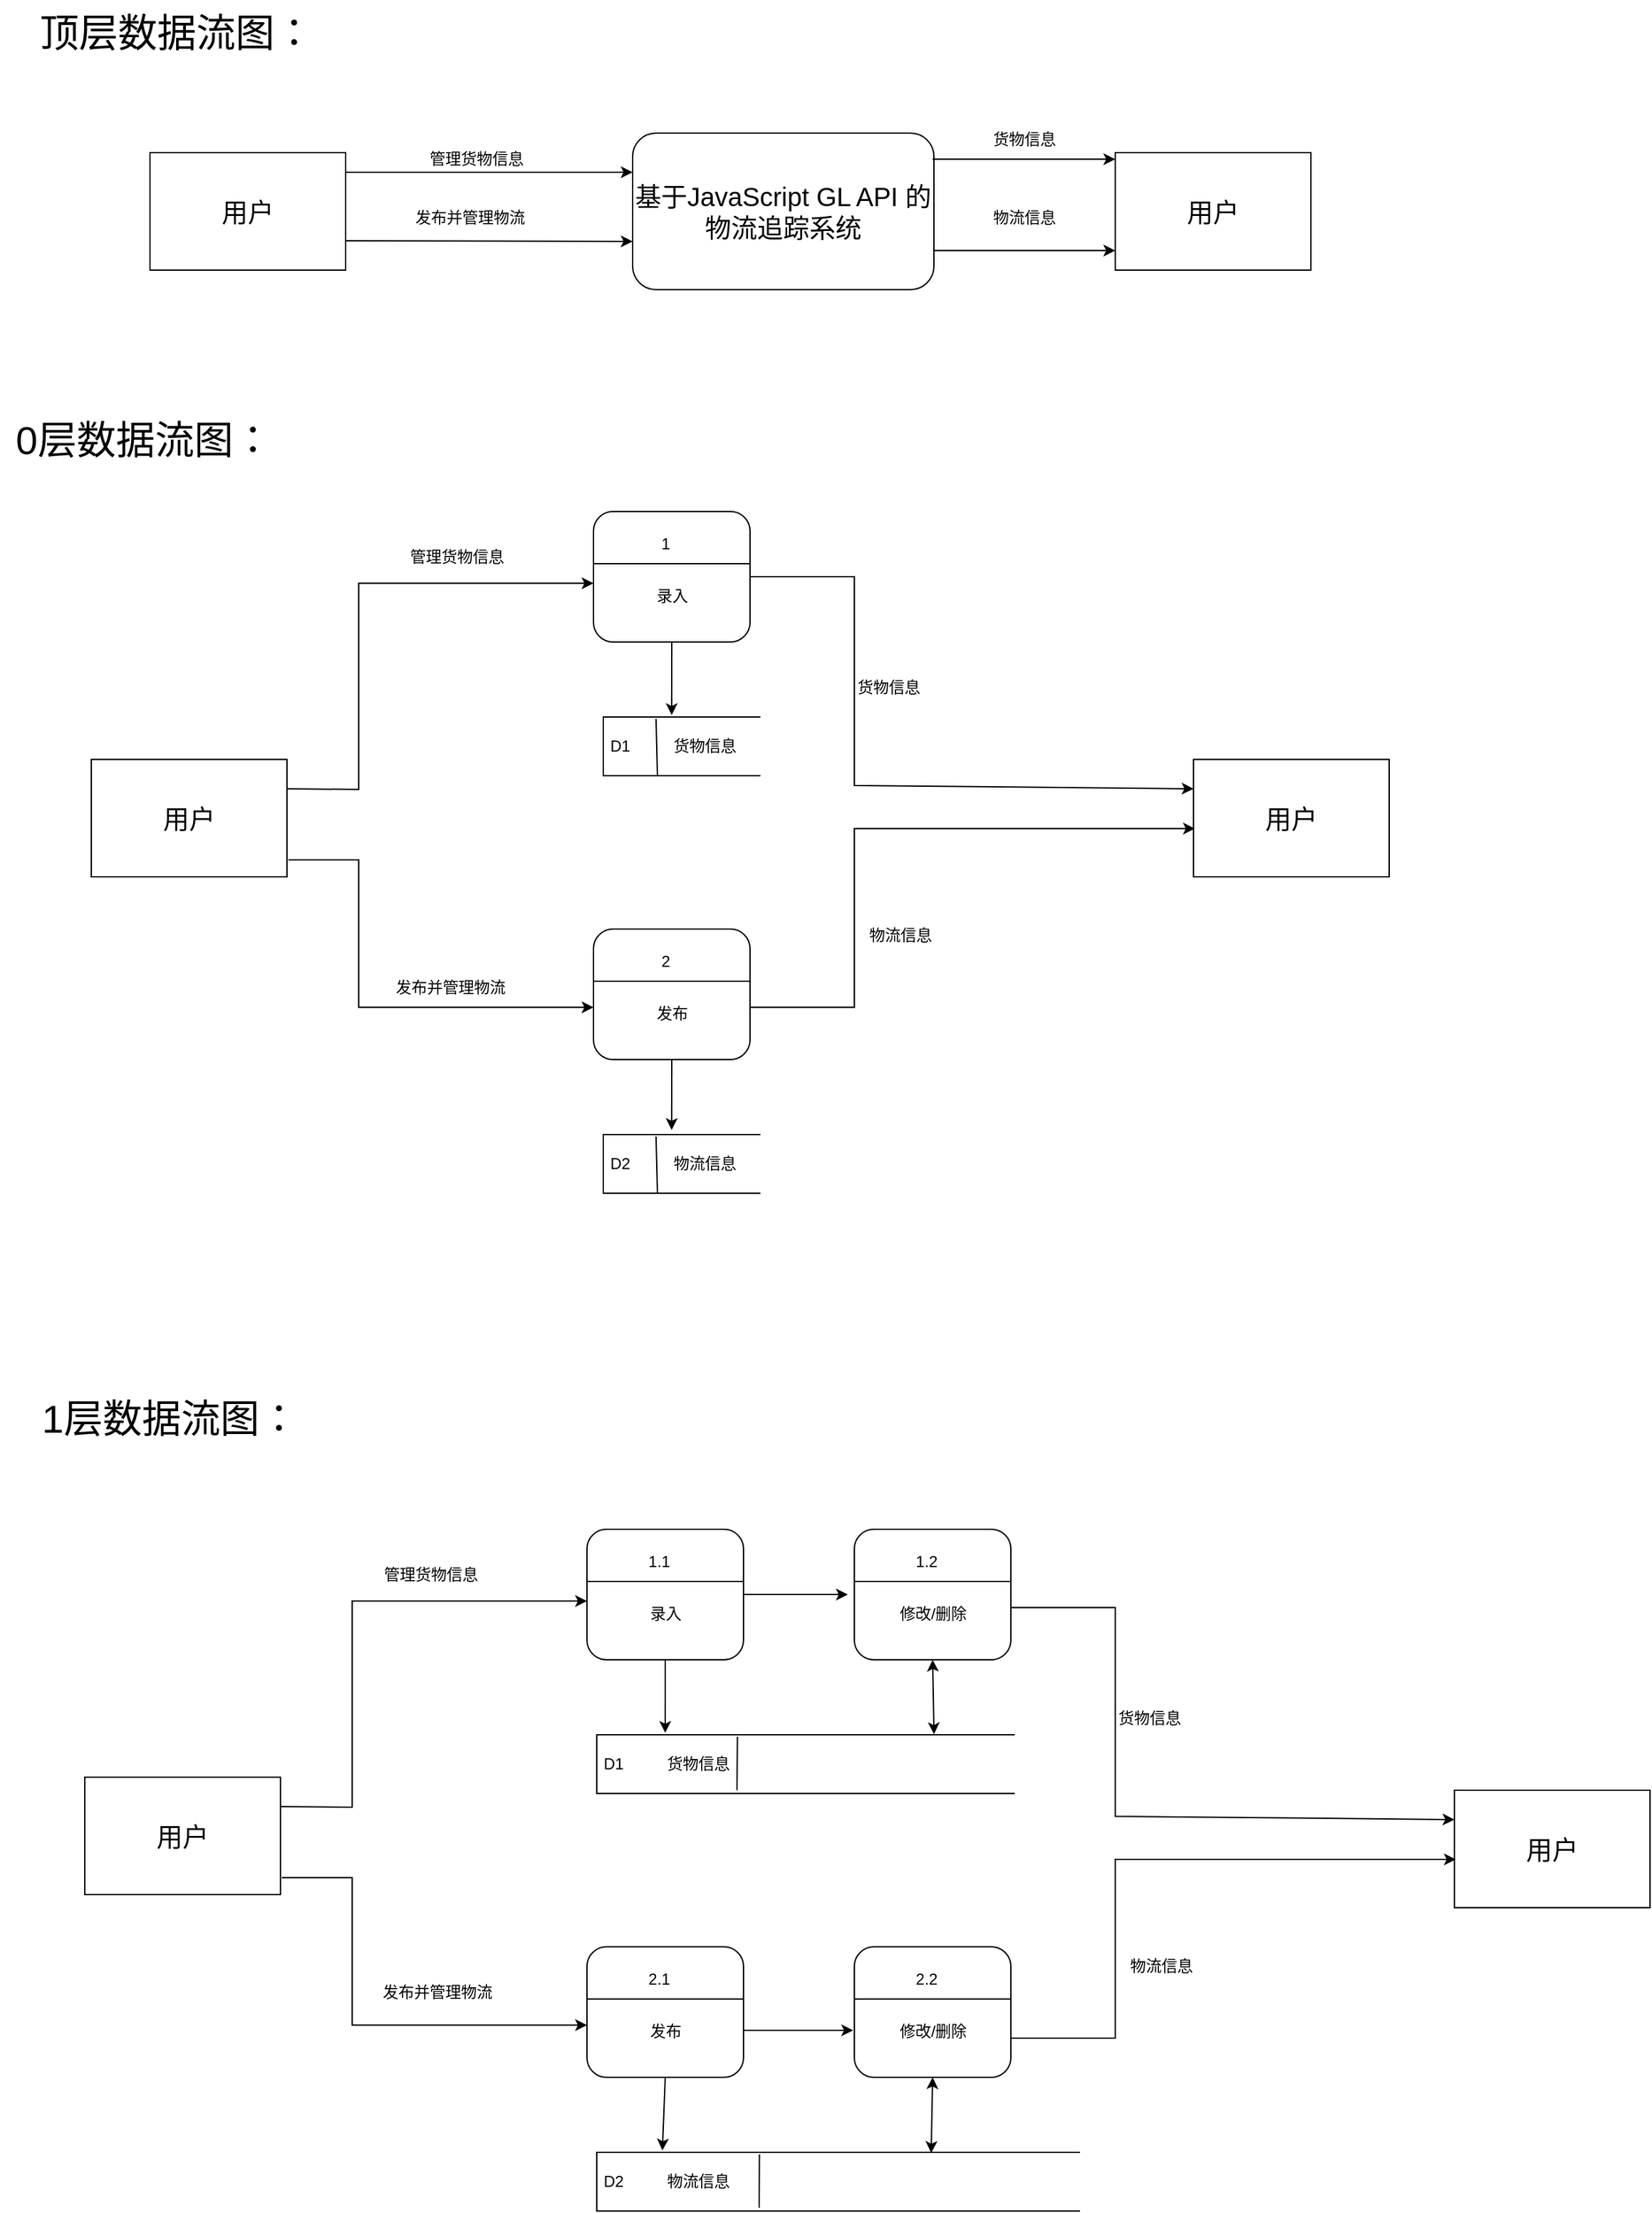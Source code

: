 <mxfile version="21.2.1" type="github">
  <diagram name="Page-1" id="b5b7bab2-c9e2-2cf4-8b2a-24fd1a2a6d21">
    <mxGraphModel dx="4284" dy="1873" grid="1" gridSize="10" guides="1" tooltips="1" connect="1" arrows="1" fold="1" page="1" pageScale="1" pageWidth="827" pageHeight="1169" background="none" math="0" shadow="0">
      <root>
        <mxCell id="0" />
        <mxCell id="1" parent="0" />
        <mxCell id="44vKcgO6JZs-gFAmP7-q-1" value="&lt;font style=&quot;font-size: 20px;&quot;&gt;用户&lt;/font&gt;" style="rounded=0;whiteSpace=wrap;html=1;" vertex="1" parent="1">
          <mxGeometry x="40" y="595" width="150" height="90" as="geometry" />
        </mxCell>
        <mxCell id="44vKcgO6JZs-gFAmP7-q-2" value="" style="endArrow=classic;html=1;rounded=0;entryX=0;entryY=0.25;entryDx=0;entryDy=0;" edge="1" parent="1" target="44vKcgO6JZs-gFAmP7-q-3">
          <mxGeometry width="50" height="50" relative="1" as="geometry">
            <mxPoint x="190" y="610" as="sourcePoint" />
            <mxPoint x="330" y="640" as="targetPoint" />
          </mxGeometry>
        </mxCell>
        <mxCell id="44vKcgO6JZs-gFAmP7-q-3" value="&lt;font style=&quot;font-size: 20px;&quot;&gt;基于JavaScript GL API 的物流追踪系统&lt;/font&gt;" style="rounded=1;whiteSpace=wrap;html=1;" vertex="1" parent="1">
          <mxGeometry x="410" y="580" width="231" height="120" as="geometry" />
        </mxCell>
        <mxCell id="44vKcgO6JZs-gFAmP7-q-4" value="管理货物信息" style="text;html=1;align=center;verticalAlign=middle;resizable=0;points=[];autosize=1;strokeColor=none;fillColor=none;" vertex="1" parent="1">
          <mxGeometry x="240" y="585" width="100" height="30" as="geometry" />
        </mxCell>
        <mxCell id="44vKcgO6JZs-gFAmP7-q-5" value="" style="endArrow=classic;html=1;rounded=0;entryX=0;entryY=0.5;entryDx=0;entryDy=0;" edge="1" parent="1">
          <mxGeometry width="50" height="50" relative="1" as="geometry">
            <mxPoint x="640" y="600" as="sourcePoint" />
            <mxPoint x="780" y="600" as="targetPoint" />
          </mxGeometry>
        </mxCell>
        <mxCell id="44vKcgO6JZs-gFAmP7-q-6" value="" style="endArrow=classic;html=1;rounded=0;exitX=1;exitY=0.75;exitDx=0;exitDy=0;" edge="1" parent="1" source="44vKcgO6JZs-gFAmP7-q-1">
          <mxGeometry width="50" height="50" relative="1" as="geometry">
            <mxPoint x="360" y="680" as="sourcePoint" />
            <mxPoint x="410" y="663" as="targetPoint" />
          </mxGeometry>
        </mxCell>
        <mxCell id="44vKcgO6JZs-gFAmP7-q-7" value="" style="endArrow=classic;html=1;rounded=0;exitX=1;exitY=0.75;exitDx=0;exitDy=0;entryX=0;entryY=0.5;entryDx=0;entryDy=0;" edge="1" parent="1" source="44vKcgO6JZs-gFAmP7-q-3">
          <mxGeometry width="50" height="50" relative="1" as="geometry">
            <mxPoint x="641" y="660" as="sourcePoint" />
            <mxPoint x="780" y="670" as="targetPoint" />
          </mxGeometry>
        </mxCell>
        <mxCell id="44vKcgO6JZs-gFAmP7-q-9" value="发布并管理物流" style="text;html=1;align=center;verticalAlign=middle;resizable=0;points=[];autosize=1;strokeColor=none;fillColor=none;" vertex="1" parent="1">
          <mxGeometry x="230" y="630" width="110" height="30" as="geometry" />
        </mxCell>
        <mxCell id="44vKcgO6JZs-gFAmP7-q-16" value="货物信息" style="text;html=1;align=center;verticalAlign=middle;resizable=0;points=[];autosize=1;strokeColor=none;fillColor=none;" vertex="1" parent="1">
          <mxGeometry x="675" y="570" width="70" height="30" as="geometry" />
        </mxCell>
        <mxCell id="44vKcgO6JZs-gFAmP7-q-17" value="物流信息" style="text;html=1;align=center;verticalAlign=middle;resizable=0;points=[];autosize=1;strokeColor=none;fillColor=none;" vertex="1" parent="1">
          <mxGeometry x="675" y="630" width="70" height="30" as="geometry" />
        </mxCell>
        <mxCell id="44vKcgO6JZs-gFAmP7-q-19" value="&lt;font style=&quot;font-size: 30px;&quot;&gt;顶层数据流图：&lt;/font&gt;" style="text;html=1;align=center;verticalAlign=middle;resizable=0;points=[];autosize=1;strokeColor=none;fillColor=none;" vertex="1" parent="1">
          <mxGeometry x="-55" y="478" width="230" height="50" as="geometry" />
        </mxCell>
        <mxCell id="44vKcgO6JZs-gFAmP7-q-20" value="&lt;font style=&quot;font-size: 30px;&quot;&gt;0层数据流图：&lt;/font&gt;" style="text;html=1;align=center;verticalAlign=middle;resizable=0;points=[];autosize=1;strokeColor=none;fillColor=none;" vertex="1" parent="1">
          <mxGeometry x="-75" y="790" width="220" height="50" as="geometry" />
        </mxCell>
        <mxCell id="44vKcgO6JZs-gFAmP7-q-21" value="&lt;font style=&quot;font-size: 20px;&quot;&gt;用户&lt;/font&gt;" style="rounded=0;whiteSpace=wrap;html=1;" vertex="1" parent="1">
          <mxGeometry x="-5" y="1060" width="150" height="90" as="geometry" />
        </mxCell>
        <mxCell id="44vKcgO6JZs-gFAmP7-q-22" value="" style="endArrow=classic;html=1;rounded=0;entryX=0;entryY=0.25;entryDx=0;entryDy=0;exitX=1;exitY=0.25;exitDx=0;exitDy=0;" edge="1" parent="1" source="44vKcgO6JZs-gFAmP7-q-21">
          <mxGeometry width="50" height="50" relative="1" as="geometry">
            <mxPoint x="160" y="925" as="sourcePoint" />
            <mxPoint x="380" y="925" as="targetPoint" />
            <Array as="points">
              <mxPoint x="200" y="1083" />
              <mxPoint x="200" y="925" />
            </Array>
          </mxGeometry>
        </mxCell>
        <mxCell id="44vKcgO6JZs-gFAmP7-q-24" value="" style="rounded=1;whiteSpace=wrap;html=1;" vertex="1" parent="1">
          <mxGeometry x="380" y="870" width="120" height="100" as="geometry" />
        </mxCell>
        <mxCell id="44vKcgO6JZs-gFAmP7-q-25" value="" style="endArrow=none;html=1;rounded=0;entryX=1;entryY=0.4;entryDx=0;entryDy=0;entryPerimeter=0;" edge="1" parent="1" target="44vKcgO6JZs-gFAmP7-q-24">
          <mxGeometry width="50" height="50" relative="1" as="geometry">
            <mxPoint x="380" y="910" as="sourcePoint" />
            <mxPoint x="410" y="780" as="targetPoint" />
          </mxGeometry>
        </mxCell>
        <mxCell id="44vKcgO6JZs-gFAmP7-q-26" value="1" style="text;html=1;align=center;verticalAlign=middle;resizable=0;points=[];autosize=1;strokeColor=none;fillColor=none;" vertex="1" parent="1">
          <mxGeometry x="420" y="880" width="30" height="30" as="geometry" />
        </mxCell>
        <mxCell id="44vKcgO6JZs-gFAmP7-q-27" value="录入" style="text;html=1;align=center;verticalAlign=middle;resizable=0;points=[];autosize=1;strokeColor=none;fillColor=none;" vertex="1" parent="1">
          <mxGeometry x="415" y="920" width="50" height="30" as="geometry" />
        </mxCell>
        <mxCell id="44vKcgO6JZs-gFAmP7-q-30" value="" style="shape=partialRectangle;whiteSpace=wrap;html=1;bottom=1;right=1;left=1;top=0;fillColor=none;routingCenterX=-0.5;rotation=90;" vertex="1" parent="1">
          <mxGeometry x="425" y="990" width="45" height="120" as="geometry" />
        </mxCell>
        <mxCell id="44vKcgO6JZs-gFAmP7-q-31" value="D1" style="text;html=1;align=center;verticalAlign=middle;resizable=0;points=[];autosize=1;strokeColor=none;fillColor=none;" vertex="1" parent="1">
          <mxGeometry x="380" y="1035" width="40" height="30" as="geometry" />
        </mxCell>
        <mxCell id="44vKcgO6JZs-gFAmP7-q-32" value="" style="endArrow=none;html=1;rounded=0;exitX=0.033;exitY=0.663;exitDx=0;exitDy=0;exitPerimeter=0;entryX=1.011;entryY=0.654;entryDx=0;entryDy=0;entryPerimeter=0;" edge="1" parent="1" source="44vKcgO6JZs-gFAmP7-q-30" target="44vKcgO6JZs-gFAmP7-q-30">
          <mxGeometry width="50" height="50" relative="1" as="geometry">
            <mxPoint x="710" y="1000" as="sourcePoint" />
            <mxPoint x="430" y="1070" as="targetPoint" />
          </mxGeometry>
        </mxCell>
        <mxCell id="44vKcgO6JZs-gFAmP7-q-34" value="货物信息" style="text;html=1;align=center;verticalAlign=middle;resizable=0;points=[];autosize=1;strokeColor=none;fillColor=none;" vertex="1" parent="1">
          <mxGeometry x="430" y="1035" width="70" height="30" as="geometry" />
        </mxCell>
        <mxCell id="44vKcgO6JZs-gFAmP7-q-38" value="" style="endArrow=classic;html=1;rounded=0;entryX=0;entryY=0.25;entryDx=0;entryDy=0;" edge="1" parent="1" target="44vKcgO6JZs-gFAmP7-q-42">
          <mxGeometry width="50" height="50" relative="1" as="geometry">
            <mxPoint x="500" y="920" as="sourcePoint" />
            <mxPoint x="750" y="920" as="targetPoint" />
            <Array as="points">
              <mxPoint x="580" y="920" />
              <mxPoint x="580" y="1080" />
            </Array>
          </mxGeometry>
        </mxCell>
        <mxCell id="44vKcgO6JZs-gFAmP7-q-40" value="货物信息" style="text;html=1;align=center;verticalAlign=middle;resizable=0;points=[];autosize=1;strokeColor=none;fillColor=none;" vertex="1" parent="1">
          <mxGeometry x="571" y="990" width="70" height="30" as="geometry" />
        </mxCell>
        <mxCell id="44vKcgO6JZs-gFAmP7-q-41" value="&lt;font style=&quot;font-size: 20px;&quot;&gt;用户&lt;/font&gt;" style="rounded=0;whiteSpace=wrap;html=1;" vertex="1" parent="1">
          <mxGeometry x="780" y="595" width="150" height="90" as="geometry" />
        </mxCell>
        <mxCell id="44vKcgO6JZs-gFAmP7-q-42" value="&lt;font style=&quot;font-size: 20px;&quot;&gt;用户&lt;/font&gt;" style="rounded=0;whiteSpace=wrap;html=1;" vertex="1" parent="1">
          <mxGeometry x="840" y="1060" width="150" height="90" as="geometry" />
        </mxCell>
        <mxCell id="44vKcgO6JZs-gFAmP7-q-45" value="" style="endArrow=classic;html=1;rounded=0;exitX=0.086;exitY=1.067;exitDx=0;exitDy=0;exitPerimeter=0;" edge="1" parent="1">
          <mxGeometry width="50" height="50" relative="1" as="geometry">
            <mxPoint x="146.02" y="1137.01" as="sourcePoint" />
            <mxPoint x="380" y="1250" as="targetPoint" />
            <Array as="points">
              <mxPoint x="200" y="1137" />
              <mxPoint x="200" y="1250" />
            </Array>
          </mxGeometry>
        </mxCell>
        <mxCell id="44vKcgO6JZs-gFAmP7-q-46" value="" style="rounded=1;whiteSpace=wrap;html=1;" vertex="1" parent="1">
          <mxGeometry x="380" y="1190" width="120" height="100" as="geometry" />
        </mxCell>
        <mxCell id="44vKcgO6JZs-gFAmP7-q-47" value="" style="endArrow=none;html=1;rounded=0;entryX=1;entryY=0.4;entryDx=0;entryDy=0;entryPerimeter=0;" edge="1" parent="1" target="44vKcgO6JZs-gFAmP7-q-46">
          <mxGeometry width="50" height="50" relative="1" as="geometry">
            <mxPoint x="380" y="1230" as="sourcePoint" />
            <mxPoint x="410" y="1100" as="targetPoint" />
          </mxGeometry>
        </mxCell>
        <mxCell id="44vKcgO6JZs-gFAmP7-q-48" value="2" style="text;html=1;align=center;verticalAlign=middle;resizable=0;points=[];autosize=1;strokeColor=none;fillColor=none;" vertex="1" parent="1">
          <mxGeometry x="420" y="1200" width="30" height="30" as="geometry" />
        </mxCell>
        <mxCell id="44vKcgO6JZs-gFAmP7-q-49" value="发布" style="text;html=1;align=center;verticalAlign=middle;resizable=0;points=[];autosize=1;strokeColor=none;fillColor=none;" vertex="1" parent="1">
          <mxGeometry x="415" y="1240" width="50" height="30" as="geometry" />
        </mxCell>
        <mxCell id="44vKcgO6JZs-gFAmP7-q-51" value="" style="shape=partialRectangle;whiteSpace=wrap;html=1;bottom=1;right=1;left=1;top=0;fillColor=none;routingCenterX=-0.5;rotation=90;" vertex="1" parent="1">
          <mxGeometry x="425" y="1310" width="45" height="120" as="geometry" />
        </mxCell>
        <mxCell id="44vKcgO6JZs-gFAmP7-q-52" value="D2" style="text;html=1;align=center;verticalAlign=middle;resizable=0;points=[];autosize=1;strokeColor=none;fillColor=none;" vertex="1" parent="1">
          <mxGeometry x="380" y="1355" width="40" height="30" as="geometry" />
        </mxCell>
        <mxCell id="44vKcgO6JZs-gFAmP7-q-53" value="" style="endArrow=none;html=1;rounded=0;exitX=0.033;exitY=0.663;exitDx=0;exitDy=0;exitPerimeter=0;entryX=1.011;entryY=0.654;entryDx=0;entryDy=0;entryPerimeter=0;" edge="1" parent="1" source="44vKcgO6JZs-gFAmP7-q-51" target="44vKcgO6JZs-gFAmP7-q-51">
          <mxGeometry width="50" height="50" relative="1" as="geometry">
            <mxPoint x="710" y="1320" as="sourcePoint" />
            <mxPoint x="430" y="1390" as="targetPoint" />
          </mxGeometry>
        </mxCell>
        <mxCell id="44vKcgO6JZs-gFAmP7-q-54" value="物流信息" style="text;html=1;align=center;verticalAlign=middle;resizable=0;points=[];autosize=1;strokeColor=none;fillColor=none;" vertex="1" parent="1">
          <mxGeometry x="430" y="1355" width="70" height="30" as="geometry" />
        </mxCell>
        <mxCell id="44vKcgO6JZs-gFAmP7-q-56" value="" style="endArrow=classic;html=1;rounded=0;entryX=0.007;entryY=0.589;entryDx=0;entryDy=0;entryPerimeter=0;" edge="1" parent="1" target="44vKcgO6JZs-gFAmP7-q-42">
          <mxGeometry width="50" height="50" relative="1" as="geometry">
            <mxPoint x="500" y="1250" as="sourcePoint" />
            <mxPoint x="410" y="1020" as="targetPoint" />
            <Array as="points">
              <mxPoint x="580" y="1250" />
              <mxPoint x="580" y="1113" />
            </Array>
          </mxGeometry>
        </mxCell>
        <mxCell id="44vKcgO6JZs-gFAmP7-q-57" value="物流信息" style="text;html=1;align=center;verticalAlign=middle;resizable=0;points=[];autosize=1;strokeColor=none;fillColor=none;" vertex="1" parent="1">
          <mxGeometry x="580" y="1180" width="70" height="30" as="geometry" />
        </mxCell>
        <mxCell id="44vKcgO6JZs-gFAmP7-q-60" value="&lt;font style=&quot;font-size: 30px;&quot;&gt;1层数据流图：&lt;/font&gt;" style="text;html=1;align=center;verticalAlign=middle;resizable=0;points=[];autosize=1;strokeColor=none;fillColor=none;" vertex="1" parent="1">
          <mxGeometry x="-55" y="1540" width="220" height="50" as="geometry" />
        </mxCell>
        <mxCell id="44vKcgO6JZs-gFAmP7-q-63" value="&lt;font style=&quot;font-size: 20px;&quot;&gt;用户&lt;/font&gt;" style="rounded=0;whiteSpace=wrap;html=1;" vertex="1" parent="1">
          <mxGeometry x="-10" y="1840" width="150" height="90" as="geometry" />
        </mxCell>
        <mxCell id="44vKcgO6JZs-gFAmP7-q-64" value="" style="endArrow=classic;html=1;rounded=0;entryX=0;entryY=0.25;entryDx=0;entryDy=0;exitX=1;exitY=0.25;exitDx=0;exitDy=0;" edge="1" parent="1" source="44vKcgO6JZs-gFAmP7-q-63">
          <mxGeometry width="50" height="50" relative="1" as="geometry">
            <mxPoint x="155" y="1705" as="sourcePoint" />
            <mxPoint x="375" y="1705" as="targetPoint" />
            <Array as="points">
              <mxPoint x="195" y="1863" />
              <mxPoint x="195" y="1705" />
            </Array>
          </mxGeometry>
        </mxCell>
        <mxCell id="44vKcgO6JZs-gFAmP7-q-96" value="" style="edgeStyle=orthogonalEdgeStyle;rounded=0;orthogonalLoop=1;jettySize=auto;html=1;" edge="1" parent="1" source="44vKcgO6JZs-gFAmP7-q-66">
          <mxGeometry relative="1" as="geometry">
            <mxPoint x="575" y="1700" as="targetPoint" />
          </mxGeometry>
        </mxCell>
        <mxCell id="44vKcgO6JZs-gFAmP7-q-66" value="" style="rounded=1;whiteSpace=wrap;html=1;" vertex="1" parent="1">
          <mxGeometry x="375" y="1650" width="120" height="100" as="geometry" />
        </mxCell>
        <mxCell id="44vKcgO6JZs-gFAmP7-q-67" value="" style="endArrow=none;html=1;rounded=0;entryX=1;entryY=0.4;entryDx=0;entryDy=0;entryPerimeter=0;" edge="1" parent="1" target="44vKcgO6JZs-gFAmP7-q-66">
          <mxGeometry width="50" height="50" relative="1" as="geometry">
            <mxPoint x="375" y="1690" as="sourcePoint" />
            <mxPoint x="405" y="1560" as="targetPoint" />
          </mxGeometry>
        </mxCell>
        <mxCell id="44vKcgO6JZs-gFAmP7-q-68" value="1.1" style="text;html=1;align=center;verticalAlign=middle;resizable=0;points=[];autosize=1;strokeColor=none;fillColor=none;" vertex="1" parent="1">
          <mxGeometry x="410" y="1660" width="40" height="30" as="geometry" />
        </mxCell>
        <mxCell id="44vKcgO6JZs-gFAmP7-q-69" value="录入" style="text;html=1;align=center;verticalAlign=middle;resizable=0;points=[];autosize=1;strokeColor=none;fillColor=none;" vertex="1" parent="1">
          <mxGeometry x="410" y="1700" width="50" height="30" as="geometry" />
        </mxCell>
        <mxCell id="44vKcgO6JZs-gFAmP7-q-70" value="" style="shape=partialRectangle;whiteSpace=wrap;html=1;bottom=1;right=1;left=1;top=0;fillColor=none;routingCenterX=-0.5;rotation=90;" vertex="1" parent="1">
          <mxGeometry x="520" y="1670" width="45" height="320" as="geometry" />
        </mxCell>
        <mxCell id="44vKcgO6JZs-gFAmP7-q-71" value="D1" style="text;html=1;align=center;verticalAlign=middle;resizable=0;points=[];autosize=1;strokeColor=none;fillColor=none;" vertex="1" parent="1">
          <mxGeometry x="375" y="1815" width="40" height="30" as="geometry" />
        </mxCell>
        <mxCell id="44vKcgO6JZs-gFAmP7-q-72" value="" style="endArrow=none;html=1;rounded=0;exitX=0.033;exitY=0.663;exitDx=0;exitDy=0;exitPerimeter=0;" edge="1" parent="1" source="44vKcgO6JZs-gFAmP7-q-70">
          <mxGeometry width="50" height="50" relative="1" as="geometry">
            <mxPoint x="705" y="1780" as="sourcePoint" />
            <mxPoint x="490" y="1850" as="targetPoint" />
          </mxGeometry>
        </mxCell>
        <mxCell id="44vKcgO6JZs-gFAmP7-q-73" value="货物信息" style="text;html=1;align=center;verticalAlign=middle;resizable=0;points=[];autosize=1;strokeColor=none;fillColor=none;" vertex="1" parent="1">
          <mxGeometry x="425" y="1815" width="70" height="30" as="geometry" />
        </mxCell>
        <mxCell id="44vKcgO6JZs-gFAmP7-q-75" value="" style="endArrow=classic;html=1;rounded=0;entryX=0;entryY=0.25;entryDx=0;entryDy=0;" edge="1" parent="1" target="44vKcgO6JZs-gFAmP7-q-77">
          <mxGeometry width="50" height="50" relative="1" as="geometry">
            <mxPoint x="700" y="1710" as="sourcePoint" />
            <mxPoint x="950" y="1710" as="targetPoint" />
            <Array as="points">
              <mxPoint x="780" y="1710" />
              <mxPoint x="780" y="1870" />
            </Array>
          </mxGeometry>
        </mxCell>
        <mxCell id="44vKcgO6JZs-gFAmP7-q-76" value="货物信息" style="text;html=1;align=center;verticalAlign=middle;resizable=0;points=[];autosize=1;strokeColor=none;fillColor=none;" vertex="1" parent="1">
          <mxGeometry x="771" y="1780" width="70" height="30" as="geometry" />
        </mxCell>
        <mxCell id="44vKcgO6JZs-gFAmP7-q-77" value="&lt;font style=&quot;font-size: 20px;&quot;&gt;用户&lt;/font&gt;" style="rounded=0;whiteSpace=wrap;html=1;" vertex="1" parent="1">
          <mxGeometry x="1040" y="1850" width="150" height="90" as="geometry" />
        </mxCell>
        <mxCell id="44vKcgO6JZs-gFAmP7-q-78" value="" style="endArrow=classic;html=1;rounded=0;exitX=0.086;exitY=1.067;exitDx=0;exitDy=0;exitPerimeter=0;" edge="1" parent="1">
          <mxGeometry width="50" height="50" relative="1" as="geometry">
            <mxPoint x="141.02" y="1917.01" as="sourcePoint" />
            <mxPoint x="375" y="2030" as="targetPoint" />
            <Array as="points">
              <mxPoint x="195" y="1917" />
              <mxPoint x="195" y="2030" />
            </Array>
          </mxGeometry>
        </mxCell>
        <mxCell id="44vKcgO6JZs-gFAmP7-q-79" value="" style="rounded=1;whiteSpace=wrap;html=1;" vertex="1" parent="1">
          <mxGeometry x="375" y="1970" width="120" height="100" as="geometry" />
        </mxCell>
        <mxCell id="44vKcgO6JZs-gFAmP7-q-80" value="" style="endArrow=none;html=1;rounded=0;entryX=1;entryY=0.4;entryDx=0;entryDy=0;entryPerimeter=0;" edge="1" parent="1" target="44vKcgO6JZs-gFAmP7-q-79">
          <mxGeometry width="50" height="50" relative="1" as="geometry">
            <mxPoint x="375" y="2010" as="sourcePoint" />
            <mxPoint x="405" y="1880" as="targetPoint" />
          </mxGeometry>
        </mxCell>
        <mxCell id="44vKcgO6JZs-gFAmP7-q-81" value="2.1" style="text;html=1;align=center;verticalAlign=middle;resizable=0;points=[];autosize=1;strokeColor=none;fillColor=none;" vertex="1" parent="1">
          <mxGeometry x="410" y="1980" width="40" height="30" as="geometry" />
        </mxCell>
        <mxCell id="44vKcgO6JZs-gFAmP7-q-82" value="发布" style="text;html=1;align=center;verticalAlign=middle;resizable=0;points=[];autosize=1;strokeColor=none;fillColor=none;" vertex="1" parent="1">
          <mxGeometry x="410" y="2020" width="50" height="30" as="geometry" />
        </mxCell>
        <mxCell id="44vKcgO6JZs-gFAmP7-q-83" value="" style="shape=partialRectangle;whiteSpace=wrap;html=1;bottom=1;right=1;left=1;top=0;fillColor=none;routingCenterX=-0.5;rotation=90;" vertex="1" parent="1">
          <mxGeometry x="545" y="1965" width="45" height="370" as="geometry" />
        </mxCell>
        <mxCell id="44vKcgO6JZs-gFAmP7-q-84" value="D2" style="text;html=1;align=center;verticalAlign=middle;resizable=0;points=[];autosize=1;strokeColor=none;fillColor=none;" vertex="1" parent="1">
          <mxGeometry x="375" y="2135" width="40" height="30" as="geometry" />
        </mxCell>
        <mxCell id="44vKcgO6JZs-gFAmP7-q-85" value="" style="endArrow=none;html=1;rounded=0;exitX=0.033;exitY=0.663;exitDx=0;exitDy=0;exitPerimeter=0;" edge="1" parent="1" source="44vKcgO6JZs-gFAmP7-q-83">
          <mxGeometry width="50" height="50" relative="1" as="geometry">
            <mxPoint x="705" y="2100" as="sourcePoint" />
            <mxPoint x="507" y="2170" as="targetPoint" />
          </mxGeometry>
        </mxCell>
        <mxCell id="44vKcgO6JZs-gFAmP7-q-86" value="物流信息" style="text;html=1;align=center;verticalAlign=middle;resizable=0;points=[];autosize=1;strokeColor=none;fillColor=none;" vertex="1" parent="1">
          <mxGeometry x="425" y="2135" width="70" height="30" as="geometry" />
        </mxCell>
        <mxCell id="44vKcgO6JZs-gFAmP7-q-88" value="" style="endArrow=classic;html=1;rounded=0;entryX=0.007;entryY=0.589;entryDx=0;entryDy=0;entryPerimeter=0;" edge="1" parent="1" target="44vKcgO6JZs-gFAmP7-q-77">
          <mxGeometry width="50" height="50" relative="1" as="geometry">
            <mxPoint x="700" y="2040" as="sourcePoint" />
            <mxPoint x="610" y="1810" as="targetPoint" />
            <Array as="points">
              <mxPoint x="780" y="2040" />
              <mxPoint x="780" y="1903" />
            </Array>
          </mxGeometry>
        </mxCell>
        <mxCell id="44vKcgO6JZs-gFAmP7-q-89" value="物流信息" style="text;html=1;align=center;verticalAlign=middle;resizable=0;points=[];autosize=1;strokeColor=none;fillColor=none;" vertex="1" parent="1">
          <mxGeometry x="780" y="1970" width="70" height="30" as="geometry" />
        </mxCell>
        <mxCell id="44vKcgO6JZs-gFAmP7-q-91" value="管理货物信息" style="text;html=1;align=center;verticalAlign=middle;resizable=0;points=[];autosize=1;strokeColor=none;fillColor=none;" vertex="1" parent="1">
          <mxGeometry x="225" y="890" width="100" height="30" as="geometry" />
        </mxCell>
        <mxCell id="44vKcgO6JZs-gFAmP7-q-92" value="发布并管理物流" style="text;html=1;align=center;verticalAlign=middle;resizable=0;points=[];autosize=1;strokeColor=none;fillColor=none;" vertex="1" parent="1">
          <mxGeometry x="215" y="1220" width="110" height="30" as="geometry" />
        </mxCell>
        <mxCell id="44vKcgO6JZs-gFAmP7-q-93" value="管理货物信息" style="text;html=1;align=center;verticalAlign=middle;resizable=0;points=[];autosize=1;strokeColor=none;fillColor=none;" vertex="1" parent="1">
          <mxGeometry x="205" y="1670" width="100" height="30" as="geometry" />
        </mxCell>
        <mxCell id="44vKcgO6JZs-gFAmP7-q-94" value="发布并管理物流" style="text;html=1;align=center;verticalAlign=middle;resizable=0;points=[];autosize=1;strokeColor=none;fillColor=none;" vertex="1" parent="1">
          <mxGeometry x="205" y="1990" width="110" height="30" as="geometry" />
        </mxCell>
        <mxCell id="44vKcgO6JZs-gFAmP7-q-98" value="" style="rounded=1;whiteSpace=wrap;html=1;" vertex="1" parent="1">
          <mxGeometry x="580" y="1650" width="120" height="100" as="geometry" />
        </mxCell>
        <mxCell id="44vKcgO6JZs-gFAmP7-q-99" value="" style="endArrow=none;html=1;rounded=0;entryX=1;entryY=0.4;entryDx=0;entryDy=0;entryPerimeter=0;" edge="1" parent="1" target="44vKcgO6JZs-gFAmP7-q-98">
          <mxGeometry width="50" height="50" relative="1" as="geometry">
            <mxPoint x="580" y="1690" as="sourcePoint" />
            <mxPoint x="610" y="1560" as="targetPoint" />
          </mxGeometry>
        </mxCell>
        <mxCell id="44vKcgO6JZs-gFAmP7-q-100" value="1.2" style="text;html=1;align=center;verticalAlign=middle;resizable=0;points=[];autosize=1;strokeColor=none;fillColor=none;" vertex="1" parent="1">
          <mxGeometry x="615" y="1660" width="40" height="30" as="geometry" />
        </mxCell>
        <mxCell id="44vKcgO6JZs-gFAmP7-q-101" value="修改/删除" style="text;html=1;align=center;verticalAlign=middle;resizable=0;points=[];autosize=1;strokeColor=none;fillColor=none;" vertex="1" parent="1">
          <mxGeometry x="605" y="1700" width="70" height="30" as="geometry" />
        </mxCell>
        <mxCell id="44vKcgO6JZs-gFAmP7-q-102" value="" style="endArrow=classic;startArrow=classic;html=1;rounded=0;exitX=-0.011;exitY=0.192;exitDx=0;exitDy=0;entryX=0.5;entryY=1;entryDx=0;entryDy=0;exitPerimeter=0;" edge="1" parent="1" source="44vKcgO6JZs-gFAmP7-q-70" target="44vKcgO6JZs-gFAmP7-q-98">
          <mxGeometry width="50" height="50" relative="1" as="geometry">
            <mxPoint x="445" y="1816" as="sourcePoint" />
            <mxPoint x="445" y="1760" as="targetPoint" />
          </mxGeometry>
        </mxCell>
        <mxCell id="44vKcgO6JZs-gFAmP7-q-103" value="" style="rounded=1;whiteSpace=wrap;html=1;" vertex="1" parent="1">
          <mxGeometry x="580" y="1970" width="120" height="100" as="geometry" />
        </mxCell>
        <mxCell id="44vKcgO6JZs-gFAmP7-q-104" value="" style="endArrow=none;html=1;rounded=0;entryX=1;entryY=0.4;entryDx=0;entryDy=0;entryPerimeter=0;" edge="1" parent="1" target="44vKcgO6JZs-gFAmP7-q-103">
          <mxGeometry width="50" height="50" relative="1" as="geometry">
            <mxPoint x="580" y="2010" as="sourcePoint" />
            <mxPoint x="610" y="1880" as="targetPoint" />
          </mxGeometry>
        </mxCell>
        <mxCell id="44vKcgO6JZs-gFAmP7-q-105" value="2.2" style="text;html=1;align=center;verticalAlign=middle;resizable=0;points=[];autosize=1;strokeColor=none;fillColor=none;" vertex="1" parent="1">
          <mxGeometry x="615" y="1980" width="40" height="30" as="geometry" />
        </mxCell>
        <mxCell id="44vKcgO6JZs-gFAmP7-q-106" value="修改/删除" style="text;html=1;align=center;verticalAlign=middle;resizable=0;points=[];autosize=1;strokeColor=none;fillColor=none;" vertex="1" parent="1">
          <mxGeometry x="605" y="2020" width="70" height="30" as="geometry" />
        </mxCell>
        <mxCell id="44vKcgO6JZs-gFAmP7-q-109" value="" style="endArrow=classic;html=1;rounded=0;exitX=1;exitY=0.64;exitDx=0;exitDy=0;exitPerimeter=0;entryX=-0.008;entryY=0.64;entryDx=0;entryDy=0;entryPerimeter=0;" edge="1" parent="1" source="44vKcgO6JZs-gFAmP7-q-79" target="44vKcgO6JZs-gFAmP7-q-103">
          <mxGeometry width="50" height="50" relative="1" as="geometry">
            <mxPoint x="360" y="1770" as="sourcePoint" />
            <mxPoint x="410" y="1720" as="targetPoint" />
          </mxGeometry>
        </mxCell>
        <mxCell id="44vKcgO6JZs-gFAmP7-q-111" value="" style="endArrow=classic;startArrow=classic;html=1;rounded=0;exitX=0.011;exitY=0.307;exitDx=0;exitDy=0;entryX=0.5;entryY=1;entryDx=0;entryDy=0;exitPerimeter=0;" edge="1" parent="1" source="44vKcgO6JZs-gFAmP7-q-83" target="44vKcgO6JZs-gFAmP7-q-103">
          <mxGeometry width="50" height="50" relative="1" as="geometry">
            <mxPoint x="460" y="1770" as="sourcePoint" />
            <mxPoint x="510" y="1720" as="targetPoint" />
          </mxGeometry>
        </mxCell>
        <mxCell id="44vKcgO6JZs-gFAmP7-q-113" value="" style="endArrow=classic;html=1;rounded=0;exitX=0.5;exitY=1;exitDx=0;exitDy=0;entryX=-0.033;entryY=0.864;entryDx=0;entryDy=0;entryPerimeter=0;" edge="1" parent="1" source="44vKcgO6JZs-gFAmP7-q-79" target="44vKcgO6JZs-gFAmP7-q-83">
          <mxGeometry width="50" height="50" relative="1" as="geometry">
            <mxPoint x="460" y="1970" as="sourcePoint" />
            <mxPoint x="510" y="1920" as="targetPoint" />
          </mxGeometry>
        </mxCell>
        <mxCell id="44vKcgO6JZs-gFAmP7-q-114" value="" style="endArrow=classic;html=1;rounded=0;exitX=0.5;exitY=1;exitDx=0;exitDy=0;entryX=-0.033;entryY=0.836;entryDx=0;entryDy=0;entryPerimeter=0;" edge="1" parent="1" source="44vKcgO6JZs-gFAmP7-q-66" target="44vKcgO6JZs-gFAmP7-q-70">
          <mxGeometry width="50" height="50" relative="1" as="geometry">
            <mxPoint x="460" y="1970" as="sourcePoint" />
            <mxPoint x="510" y="1920" as="targetPoint" />
          </mxGeometry>
        </mxCell>
        <mxCell id="44vKcgO6JZs-gFAmP7-q-115" value="" style="endArrow=classic;html=1;rounded=0;exitX=0.5;exitY=1;exitDx=0;exitDy=0;entryX=-0.078;entryY=0.563;entryDx=0;entryDy=0;entryPerimeter=0;" edge="1" parent="1" source="44vKcgO6JZs-gFAmP7-q-46" target="44vKcgO6JZs-gFAmP7-q-51">
          <mxGeometry width="50" height="50" relative="1" as="geometry">
            <mxPoint x="460" y="1370" as="sourcePoint" />
            <mxPoint x="510" y="1320" as="targetPoint" />
          </mxGeometry>
        </mxCell>
        <mxCell id="44vKcgO6JZs-gFAmP7-q-116" value="" style="endArrow=classic;html=1;rounded=0;exitX=0.5;exitY=1;exitDx=0;exitDy=0;entryX=-0.033;entryY=0.563;entryDx=0;entryDy=0;entryPerimeter=0;" edge="1" parent="1" source="44vKcgO6JZs-gFAmP7-q-24" target="44vKcgO6JZs-gFAmP7-q-30">
          <mxGeometry width="50" height="50" relative="1" as="geometry">
            <mxPoint x="460" y="1370" as="sourcePoint" />
            <mxPoint x="440" y="1020" as="targetPoint" />
          </mxGeometry>
        </mxCell>
      </root>
    </mxGraphModel>
  </diagram>
</mxfile>

